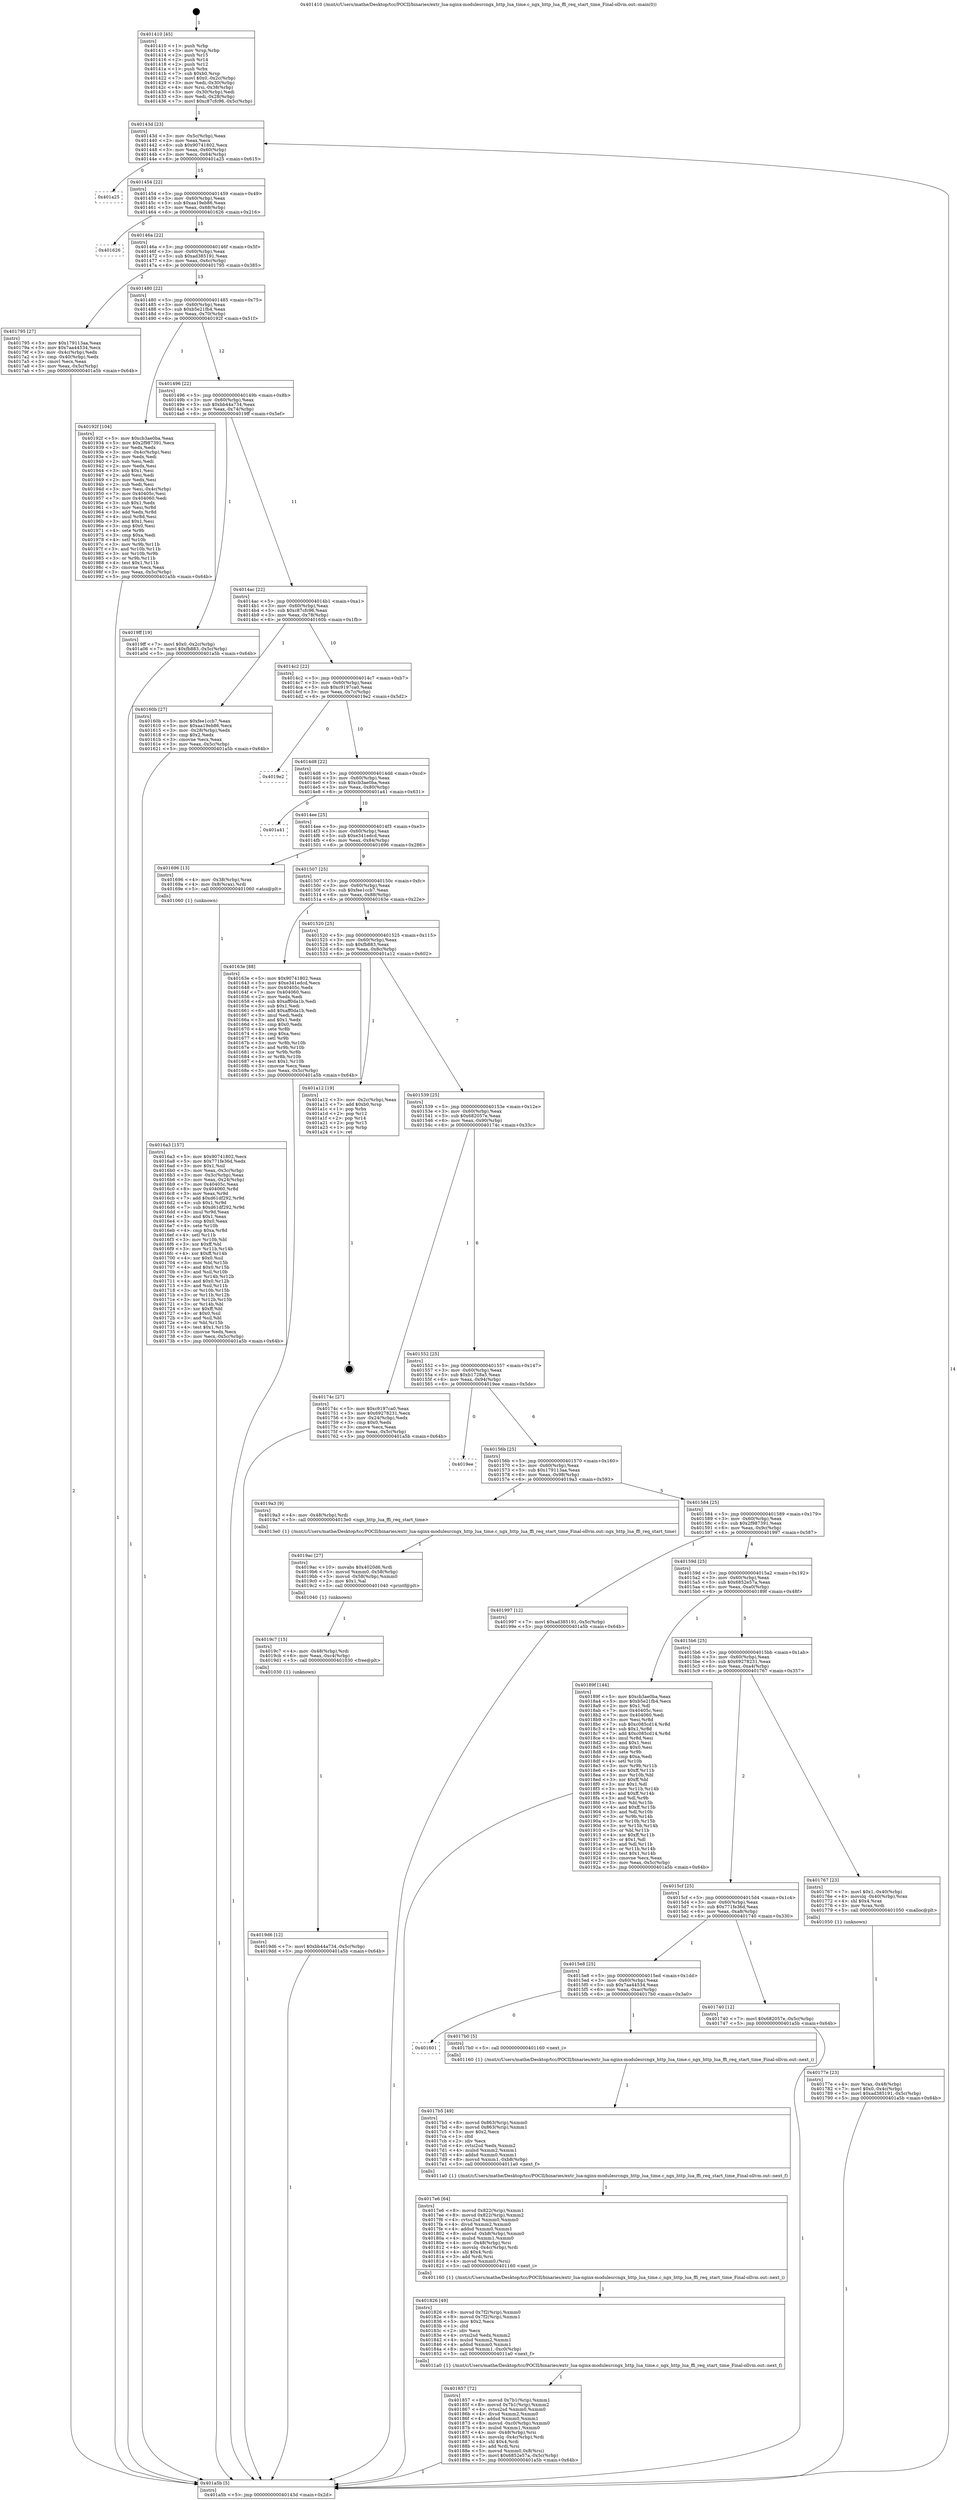 digraph "0x401410" {
  label = "0x401410 (/mnt/c/Users/mathe/Desktop/tcc/POCII/binaries/extr_lua-nginx-modulesrcngx_http_lua_time.c_ngx_http_lua_ffi_req_start_time_Final-ollvm.out::main(0))"
  labelloc = "t"
  node[shape=record]

  Entry [label="",width=0.3,height=0.3,shape=circle,fillcolor=black,style=filled]
  "0x40143d" [label="{
     0x40143d [23]\l
     | [instrs]\l
     &nbsp;&nbsp;0x40143d \<+3\>: mov -0x5c(%rbp),%eax\l
     &nbsp;&nbsp;0x401440 \<+2\>: mov %eax,%ecx\l
     &nbsp;&nbsp;0x401442 \<+6\>: sub $0x90741802,%ecx\l
     &nbsp;&nbsp;0x401448 \<+3\>: mov %eax,-0x60(%rbp)\l
     &nbsp;&nbsp;0x40144b \<+3\>: mov %ecx,-0x64(%rbp)\l
     &nbsp;&nbsp;0x40144e \<+6\>: je 0000000000401a25 \<main+0x615\>\l
  }"]
  "0x401a25" [label="{
     0x401a25\l
  }", style=dashed]
  "0x401454" [label="{
     0x401454 [22]\l
     | [instrs]\l
     &nbsp;&nbsp;0x401454 \<+5\>: jmp 0000000000401459 \<main+0x49\>\l
     &nbsp;&nbsp;0x401459 \<+3\>: mov -0x60(%rbp),%eax\l
     &nbsp;&nbsp;0x40145c \<+5\>: sub $0xaa19eb86,%eax\l
     &nbsp;&nbsp;0x401461 \<+3\>: mov %eax,-0x68(%rbp)\l
     &nbsp;&nbsp;0x401464 \<+6\>: je 0000000000401626 \<main+0x216\>\l
  }"]
  Exit [label="",width=0.3,height=0.3,shape=circle,fillcolor=black,style=filled,peripheries=2]
  "0x401626" [label="{
     0x401626\l
  }", style=dashed]
  "0x40146a" [label="{
     0x40146a [22]\l
     | [instrs]\l
     &nbsp;&nbsp;0x40146a \<+5\>: jmp 000000000040146f \<main+0x5f\>\l
     &nbsp;&nbsp;0x40146f \<+3\>: mov -0x60(%rbp),%eax\l
     &nbsp;&nbsp;0x401472 \<+5\>: sub $0xad385191,%eax\l
     &nbsp;&nbsp;0x401477 \<+3\>: mov %eax,-0x6c(%rbp)\l
     &nbsp;&nbsp;0x40147a \<+6\>: je 0000000000401795 \<main+0x385\>\l
  }"]
  "0x4019d6" [label="{
     0x4019d6 [12]\l
     | [instrs]\l
     &nbsp;&nbsp;0x4019d6 \<+7\>: movl $0xbb44a734,-0x5c(%rbp)\l
     &nbsp;&nbsp;0x4019dd \<+5\>: jmp 0000000000401a5b \<main+0x64b\>\l
  }"]
  "0x401795" [label="{
     0x401795 [27]\l
     | [instrs]\l
     &nbsp;&nbsp;0x401795 \<+5\>: mov $0x179113aa,%eax\l
     &nbsp;&nbsp;0x40179a \<+5\>: mov $0x7aa44534,%ecx\l
     &nbsp;&nbsp;0x40179f \<+3\>: mov -0x4c(%rbp),%edx\l
     &nbsp;&nbsp;0x4017a2 \<+3\>: cmp -0x40(%rbp),%edx\l
     &nbsp;&nbsp;0x4017a5 \<+3\>: cmovl %ecx,%eax\l
     &nbsp;&nbsp;0x4017a8 \<+3\>: mov %eax,-0x5c(%rbp)\l
     &nbsp;&nbsp;0x4017ab \<+5\>: jmp 0000000000401a5b \<main+0x64b\>\l
  }"]
  "0x401480" [label="{
     0x401480 [22]\l
     | [instrs]\l
     &nbsp;&nbsp;0x401480 \<+5\>: jmp 0000000000401485 \<main+0x75\>\l
     &nbsp;&nbsp;0x401485 \<+3\>: mov -0x60(%rbp),%eax\l
     &nbsp;&nbsp;0x401488 \<+5\>: sub $0xb5e21fb4,%eax\l
     &nbsp;&nbsp;0x40148d \<+3\>: mov %eax,-0x70(%rbp)\l
     &nbsp;&nbsp;0x401490 \<+6\>: je 000000000040192f \<main+0x51f\>\l
  }"]
  "0x4019c7" [label="{
     0x4019c7 [15]\l
     | [instrs]\l
     &nbsp;&nbsp;0x4019c7 \<+4\>: mov -0x48(%rbp),%rdi\l
     &nbsp;&nbsp;0x4019cb \<+6\>: mov %eax,-0xc4(%rbp)\l
     &nbsp;&nbsp;0x4019d1 \<+5\>: call 0000000000401030 \<free@plt\>\l
     | [calls]\l
     &nbsp;&nbsp;0x401030 \{1\} (unknown)\l
  }"]
  "0x40192f" [label="{
     0x40192f [104]\l
     | [instrs]\l
     &nbsp;&nbsp;0x40192f \<+5\>: mov $0xcb3ae0ba,%eax\l
     &nbsp;&nbsp;0x401934 \<+5\>: mov $0x2f987391,%ecx\l
     &nbsp;&nbsp;0x401939 \<+2\>: xor %edx,%edx\l
     &nbsp;&nbsp;0x40193b \<+3\>: mov -0x4c(%rbp),%esi\l
     &nbsp;&nbsp;0x40193e \<+2\>: mov %edx,%edi\l
     &nbsp;&nbsp;0x401940 \<+2\>: sub %esi,%edi\l
     &nbsp;&nbsp;0x401942 \<+2\>: mov %edx,%esi\l
     &nbsp;&nbsp;0x401944 \<+3\>: sub $0x1,%esi\l
     &nbsp;&nbsp;0x401947 \<+2\>: add %esi,%edi\l
     &nbsp;&nbsp;0x401949 \<+2\>: mov %edx,%esi\l
     &nbsp;&nbsp;0x40194b \<+2\>: sub %edi,%esi\l
     &nbsp;&nbsp;0x40194d \<+3\>: mov %esi,-0x4c(%rbp)\l
     &nbsp;&nbsp;0x401950 \<+7\>: mov 0x40405c,%esi\l
     &nbsp;&nbsp;0x401957 \<+7\>: mov 0x404060,%edi\l
     &nbsp;&nbsp;0x40195e \<+3\>: sub $0x1,%edx\l
     &nbsp;&nbsp;0x401961 \<+3\>: mov %esi,%r8d\l
     &nbsp;&nbsp;0x401964 \<+3\>: add %edx,%r8d\l
     &nbsp;&nbsp;0x401967 \<+4\>: imul %r8d,%esi\l
     &nbsp;&nbsp;0x40196b \<+3\>: and $0x1,%esi\l
     &nbsp;&nbsp;0x40196e \<+3\>: cmp $0x0,%esi\l
     &nbsp;&nbsp;0x401971 \<+4\>: sete %r9b\l
     &nbsp;&nbsp;0x401975 \<+3\>: cmp $0xa,%edi\l
     &nbsp;&nbsp;0x401978 \<+4\>: setl %r10b\l
     &nbsp;&nbsp;0x40197c \<+3\>: mov %r9b,%r11b\l
     &nbsp;&nbsp;0x40197f \<+3\>: and %r10b,%r11b\l
     &nbsp;&nbsp;0x401982 \<+3\>: xor %r10b,%r9b\l
     &nbsp;&nbsp;0x401985 \<+3\>: or %r9b,%r11b\l
     &nbsp;&nbsp;0x401988 \<+4\>: test $0x1,%r11b\l
     &nbsp;&nbsp;0x40198c \<+3\>: cmovne %ecx,%eax\l
     &nbsp;&nbsp;0x40198f \<+3\>: mov %eax,-0x5c(%rbp)\l
     &nbsp;&nbsp;0x401992 \<+5\>: jmp 0000000000401a5b \<main+0x64b\>\l
  }"]
  "0x401496" [label="{
     0x401496 [22]\l
     | [instrs]\l
     &nbsp;&nbsp;0x401496 \<+5\>: jmp 000000000040149b \<main+0x8b\>\l
     &nbsp;&nbsp;0x40149b \<+3\>: mov -0x60(%rbp),%eax\l
     &nbsp;&nbsp;0x40149e \<+5\>: sub $0xbb44a734,%eax\l
     &nbsp;&nbsp;0x4014a3 \<+3\>: mov %eax,-0x74(%rbp)\l
     &nbsp;&nbsp;0x4014a6 \<+6\>: je 00000000004019ff \<main+0x5ef\>\l
  }"]
  "0x4019ac" [label="{
     0x4019ac [27]\l
     | [instrs]\l
     &nbsp;&nbsp;0x4019ac \<+10\>: movabs $0x4020d6,%rdi\l
     &nbsp;&nbsp;0x4019b6 \<+5\>: movsd %xmm0,-0x58(%rbp)\l
     &nbsp;&nbsp;0x4019bb \<+5\>: movsd -0x58(%rbp),%xmm0\l
     &nbsp;&nbsp;0x4019c0 \<+2\>: mov $0x1,%al\l
     &nbsp;&nbsp;0x4019c2 \<+5\>: call 0000000000401040 \<printf@plt\>\l
     | [calls]\l
     &nbsp;&nbsp;0x401040 \{1\} (unknown)\l
  }"]
  "0x4019ff" [label="{
     0x4019ff [19]\l
     | [instrs]\l
     &nbsp;&nbsp;0x4019ff \<+7\>: movl $0x0,-0x2c(%rbp)\l
     &nbsp;&nbsp;0x401a06 \<+7\>: movl $0xfb883,-0x5c(%rbp)\l
     &nbsp;&nbsp;0x401a0d \<+5\>: jmp 0000000000401a5b \<main+0x64b\>\l
  }"]
  "0x4014ac" [label="{
     0x4014ac [22]\l
     | [instrs]\l
     &nbsp;&nbsp;0x4014ac \<+5\>: jmp 00000000004014b1 \<main+0xa1\>\l
     &nbsp;&nbsp;0x4014b1 \<+3\>: mov -0x60(%rbp),%eax\l
     &nbsp;&nbsp;0x4014b4 \<+5\>: sub $0xc87cfc96,%eax\l
     &nbsp;&nbsp;0x4014b9 \<+3\>: mov %eax,-0x78(%rbp)\l
     &nbsp;&nbsp;0x4014bc \<+6\>: je 000000000040160b \<main+0x1fb\>\l
  }"]
  "0x401857" [label="{
     0x401857 [72]\l
     | [instrs]\l
     &nbsp;&nbsp;0x401857 \<+8\>: movsd 0x7b1(%rip),%xmm1\l
     &nbsp;&nbsp;0x40185f \<+8\>: movsd 0x7b1(%rip),%xmm2\l
     &nbsp;&nbsp;0x401867 \<+4\>: cvtss2sd %xmm0,%xmm0\l
     &nbsp;&nbsp;0x40186b \<+4\>: divsd %xmm2,%xmm0\l
     &nbsp;&nbsp;0x40186f \<+4\>: addsd %xmm0,%xmm1\l
     &nbsp;&nbsp;0x401873 \<+8\>: movsd -0xc0(%rbp),%xmm0\l
     &nbsp;&nbsp;0x40187b \<+4\>: mulsd %xmm1,%xmm0\l
     &nbsp;&nbsp;0x40187f \<+4\>: mov -0x48(%rbp),%rsi\l
     &nbsp;&nbsp;0x401883 \<+4\>: movslq -0x4c(%rbp),%rdi\l
     &nbsp;&nbsp;0x401887 \<+4\>: shl $0x4,%rdi\l
     &nbsp;&nbsp;0x40188b \<+3\>: add %rdi,%rsi\l
     &nbsp;&nbsp;0x40188e \<+5\>: movsd %xmm0,0x8(%rsi)\l
     &nbsp;&nbsp;0x401893 \<+7\>: movl $0x6852e57a,-0x5c(%rbp)\l
     &nbsp;&nbsp;0x40189a \<+5\>: jmp 0000000000401a5b \<main+0x64b\>\l
  }"]
  "0x40160b" [label="{
     0x40160b [27]\l
     | [instrs]\l
     &nbsp;&nbsp;0x40160b \<+5\>: mov $0xfee1ccb7,%eax\l
     &nbsp;&nbsp;0x401610 \<+5\>: mov $0xaa19eb86,%ecx\l
     &nbsp;&nbsp;0x401615 \<+3\>: mov -0x28(%rbp),%edx\l
     &nbsp;&nbsp;0x401618 \<+3\>: cmp $0x2,%edx\l
     &nbsp;&nbsp;0x40161b \<+3\>: cmovne %ecx,%eax\l
     &nbsp;&nbsp;0x40161e \<+3\>: mov %eax,-0x5c(%rbp)\l
     &nbsp;&nbsp;0x401621 \<+5\>: jmp 0000000000401a5b \<main+0x64b\>\l
  }"]
  "0x4014c2" [label="{
     0x4014c2 [22]\l
     | [instrs]\l
     &nbsp;&nbsp;0x4014c2 \<+5\>: jmp 00000000004014c7 \<main+0xb7\>\l
     &nbsp;&nbsp;0x4014c7 \<+3\>: mov -0x60(%rbp),%eax\l
     &nbsp;&nbsp;0x4014ca \<+5\>: sub $0xc9197ca0,%eax\l
     &nbsp;&nbsp;0x4014cf \<+3\>: mov %eax,-0x7c(%rbp)\l
     &nbsp;&nbsp;0x4014d2 \<+6\>: je 00000000004019e2 \<main+0x5d2\>\l
  }"]
  "0x401a5b" [label="{
     0x401a5b [5]\l
     | [instrs]\l
     &nbsp;&nbsp;0x401a5b \<+5\>: jmp 000000000040143d \<main+0x2d\>\l
  }"]
  "0x401410" [label="{
     0x401410 [45]\l
     | [instrs]\l
     &nbsp;&nbsp;0x401410 \<+1\>: push %rbp\l
     &nbsp;&nbsp;0x401411 \<+3\>: mov %rsp,%rbp\l
     &nbsp;&nbsp;0x401414 \<+2\>: push %r15\l
     &nbsp;&nbsp;0x401416 \<+2\>: push %r14\l
     &nbsp;&nbsp;0x401418 \<+2\>: push %r12\l
     &nbsp;&nbsp;0x40141a \<+1\>: push %rbx\l
     &nbsp;&nbsp;0x40141b \<+7\>: sub $0xb0,%rsp\l
     &nbsp;&nbsp;0x401422 \<+7\>: movl $0x0,-0x2c(%rbp)\l
     &nbsp;&nbsp;0x401429 \<+3\>: mov %edi,-0x30(%rbp)\l
     &nbsp;&nbsp;0x40142c \<+4\>: mov %rsi,-0x38(%rbp)\l
     &nbsp;&nbsp;0x401430 \<+3\>: mov -0x30(%rbp),%edi\l
     &nbsp;&nbsp;0x401433 \<+3\>: mov %edi,-0x28(%rbp)\l
     &nbsp;&nbsp;0x401436 \<+7\>: movl $0xc87cfc96,-0x5c(%rbp)\l
  }"]
  "0x401826" [label="{
     0x401826 [49]\l
     | [instrs]\l
     &nbsp;&nbsp;0x401826 \<+8\>: movsd 0x7f2(%rip),%xmm0\l
     &nbsp;&nbsp;0x40182e \<+8\>: movsd 0x7f2(%rip),%xmm1\l
     &nbsp;&nbsp;0x401836 \<+5\>: mov $0x2,%ecx\l
     &nbsp;&nbsp;0x40183b \<+1\>: cltd\l
     &nbsp;&nbsp;0x40183c \<+2\>: idiv %ecx\l
     &nbsp;&nbsp;0x40183e \<+4\>: cvtsi2sd %edx,%xmm2\l
     &nbsp;&nbsp;0x401842 \<+4\>: mulsd %xmm2,%xmm1\l
     &nbsp;&nbsp;0x401846 \<+4\>: addsd %xmm0,%xmm1\l
     &nbsp;&nbsp;0x40184a \<+8\>: movsd %xmm1,-0xc0(%rbp)\l
     &nbsp;&nbsp;0x401852 \<+5\>: call 00000000004011a0 \<next_f\>\l
     | [calls]\l
     &nbsp;&nbsp;0x4011a0 \{1\} (/mnt/c/Users/mathe/Desktop/tcc/POCII/binaries/extr_lua-nginx-modulesrcngx_http_lua_time.c_ngx_http_lua_ffi_req_start_time_Final-ollvm.out::next_f)\l
  }"]
  "0x4019e2" [label="{
     0x4019e2\l
  }", style=dashed]
  "0x4014d8" [label="{
     0x4014d8 [22]\l
     | [instrs]\l
     &nbsp;&nbsp;0x4014d8 \<+5\>: jmp 00000000004014dd \<main+0xcd\>\l
     &nbsp;&nbsp;0x4014dd \<+3\>: mov -0x60(%rbp),%eax\l
     &nbsp;&nbsp;0x4014e0 \<+5\>: sub $0xcb3ae0ba,%eax\l
     &nbsp;&nbsp;0x4014e5 \<+3\>: mov %eax,-0x80(%rbp)\l
     &nbsp;&nbsp;0x4014e8 \<+6\>: je 0000000000401a41 \<main+0x631\>\l
  }"]
  "0x4017e6" [label="{
     0x4017e6 [64]\l
     | [instrs]\l
     &nbsp;&nbsp;0x4017e6 \<+8\>: movsd 0x822(%rip),%xmm1\l
     &nbsp;&nbsp;0x4017ee \<+8\>: movsd 0x822(%rip),%xmm2\l
     &nbsp;&nbsp;0x4017f6 \<+4\>: cvtss2sd %xmm0,%xmm0\l
     &nbsp;&nbsp;0x4017fa \<+4\>: divsd %xmm2,%xmm0\l
     &nbsp;&nbsp;0x4017fe \<+4\>: addsd %xmm0,%xmm1\l
     &nbsp;&nbsp;0x401802 \<+8\>: movsd -0xb8(%rbp),%xmm0\l
     &nbsp;&nbsp;0x40180a \<+4\>: mulsd %xmm1,%xmm0\l
     &nbsp;&nbsp;0x40180e \<+4\>: mov -0x48(%rbp),%rsi\l
     &nbsp;&nbsp;0x401812 \<+4\>: movslq -0x4c(%rbp),%rdi\l
     &nbsp;&nbsp;0x401816 \<+4\>: shl $0x4,%rdi\l
     &nbsp;&nbsp;0x40181a \<+3\>: add %rdi,%rsi\l
     &nbsp;&nbsp;0x40181d \<+4\>: movsd %xmm0,(%rsi)\l
     &nbsp;&nbsp;0x401821 \<+5\>: call 0000000000401160 \<next_i\>\l
     | [calls]\l
     &nbsp;&nbsp;0x401160 \{1\} (/mnt/c/Users/mathe/Desktop/tcc/POCII/binaries/extr_lua-nginx-modulesrcngx_http_lua_time.c_ngx_http_lua_ffi_req_start_time_Final-ollvm.out::next_i)\l
  }"]
  "0x401a41" [label="{
     0x401a41\l
  }", style=dashed]
  "0x4014ee" [label="{
     0x4014ee [25]\l
     | [instrs]\l
     &nbsp;&nbsp;0x4014ee \<+5\>: jmp 00000000004014f3 \<main+0xe3\>\l
     &nbsp;&nbsp;0x4014f3 \<+3\>: mov -0x60(%rbp),%eax\l
     &nbsp;&nbsp;0x4014f6 \<+5\>: sub $0xe341edcd,%eax\l
     &nbsp;&nbsp;0x4014fb \<+6\>: mov %eax,-0x84(%rbp)\l
     &nbsp;&nbsp;0x401501 \<+6\>: je 0000000000401696 \<main+0x286\>\l
  }"]
  "0x4017b5" [label="{
     0x4017b5 [49]\l
     | [instrs]\l
     &nbsp;&nbsp;0x4017b5 \<+8\>: movsd 0x863(%rip),%xmm0\l
     &nbsp;&nbsp;0x4017bd \<+8\>: movsd 0x863(%rip),%xmm1\l
     &nbsp;&nbsp;0x4017c5 \<+5\>: mov $0x2,%ecx\l
     &nbsp;&nbsp;0x4017ca \<+1\>: cltd\l
     &nbsp;&nbsp;0x4017cb \<+2\>: idiv %ecx\l
     &nbsp;&nbsp;0x4017cd \<+4\>: cvtsi2sd %edx,%xmm2\l
     &nbsp;&nbsp;0x4017d1 \<+4\>: mulsd %xmm2,%xmm1\l
     &nbsp;&nbsp;0x4017d5 \<+4\>: addsd %xmm0,%xmm1\l
     &nbsp;&nbsp;0x4017d9 \<+8\>: movsd %xmm1,-0xb8(%rbp)\l
     &nbsp;&nbsp;0x4017e1 \<+5\>: call 00000000004011a0 \<next_f\>\l
     | [calls]\l
     &nbsp;&nbsp;0x4011a0 \{1\} (/mnt/c/Users/mathe/Desktop/tcc/POCII/binaries/extr_lua-nginx-modulesrcngx_http_lua_time.c_ngx_http_lua_ffi_req_start_time_Final-ollvm.out::next_f)\l
  }"]
  "0x401696" [label="{
     0x401696 [13]\l
     | [instrs]\l
     &nbsp;&nbsp;0x401696 \<+4\>: mov -0x38(%rbp),%rax\l
     &nbsp;&nbsp;0x40169a \<+4\>: mov 0x8(%rax),%rdi\l
     &nbsp;&nbsp;0x40169e \<+5\>: call 0000000000401060 \<atoi@plt\>\l
     | [calls]\l
     &nbsp;&nbsp;0x401060 \{1\} (unknown)\l
  }"]
  "0x401507" [label="{
     0x401507 [25]\l
     | [instrs]\l
     &nbsp;&nbsp;0x401507 \<+5\>: jmp 000000000040150c \<main+0xfc\>\l
     &nbsp;&nbsp;0x40150c \<+3\>: mov -0x60(%rbp),%eax\l
     &nbsp;&nbsp;0x40150f \<+5\>: sub $0xfee1ccb7,%eax\l
     &nbsp;&nbsp;0x401514 \<+6\>: mov %eax,-0x88(%rbp)\l
     &nbsp;&nbsp;0x40151a \<+6\>: je 000000000040163e \<main+0x22e\>\l
  }"]
  "0x401601" [label="{
     0x401601\l
  }", style=dashed]
  "0x40163e" [label="{
     0x40163e [88]\l
     | [instrs]\l
     &nbsp;&nbsp;0x40163e \<+5\>: mov $0x90741802,%eax\l
     &nbsp;&nbsp;0x401643 \<+5\>: mov $0xe341edcd,%ecx\l
     &nbsp;&nbsp;0x401648 \<+7\>: mov 0x40405c,%edx\l
     &nbsp;&nbsp;0x40164f \<+7\>: mov 0x404060,%esi\l
     &nbsp;&nbsp;0x401656 \<+2\>: mov %edx,%edi\l
     &nbsp;&nbsp;0x401658 \<+6\>: sub $0xaff0da1b,%edi\l
     &nbsp;&nbsp;0x40165e \<+3\>: sub $0x1,%edi\l
     &nbsp;&nbsp;0x401661 \<+6\>: add $0xaff0da1b,%edi\l
     &nbsp;&nbsp;0x401667 \<+3\>: imul %edi,%edx\l
     &nbsp;&nbsp;0x40166a \<+3\>: and $0x1,%edx\l
     &nbsp;&nbsp;0x40166d \<+3\>: cmp $0x0,%edx\l
     &nbsp;&nbsp;0x401670 \<+4\>: sete %r8b\l
     &nbsp;&nbsp;0x401674 \<+3\>: cmp $0xa,%esi\l
     &nbsp;&nbsp;0x401677 \<+4\>: setl %r9b\l
     &nbsp;&nbsp;0x40167b \<+3\>: mov %r8b,%r10b\l
     &nbsp;&nbsp;0x40167e \<+3\>: and %r9b,%r10b\l
     &nbsp;&nbsp;0x401681 \<+3\>: xor %r9b,%r8b\l
     &nbsp;&nbsp;0x401684 \<+3\>: or %r8b,%r10b\l
     &nbsp;&nbsp;0x401687 \<+4\>: test $0x1,%r10b\l
     &nbsp;&nbsp;0x40168b \<+3\>: cmovne %ecx,%eax\l
     &nbsp;&nbsp;0x40168e \<+3\>: mov %eax,-0x5c(%rbp)\l
     &nbsp;&nbsp;0x401691 \<+5\>: jmp 0000000000401a5b \<main+0x64b\>\l
  }"]
  "0x401520" [label="{
     0x401520 [25]\l
     | [instrs]\l
     &nbsp;&nbsp;0x401520 \<+5\>: jmp 0000000000401525 \<main+0x115\>\l
     &nbsp;&nbsp;0x401525 \<+3\>: mov -0x60(%rbp),%eax\l
     &nbsp;&nbsp;0x401528 \<+5\>: sub $0xfb883,%eax\l
     &nbsp;&nbsp;0x40152d \<+6\>: mov %eax,-0x8c(%rbp)\l
     &nbsp;&nbsp;0x401533 \<+6\>: je 0000000000401a12 \<main+0x602\>\l
  }"]
  "0x4016a3" [label="{
     0x4016a3 [157]\l
     | [instrs]\l
     &nbsp;&nbsp;0x4016a3 \<+5\>: mov $0x90741802,%ecx\l
     &nbsp;&nbsp;0x4016a8 \<+5\>: mov $0x771fe36d,%edx\l
     &nbsp;&nbsp;0x4016ad \<+3\>: mov $0x1,%sil\l
     &nbsp;&nbsp;0x4016b0 \<+3\>: mov %eax,-0x3c(%rbp)\l
     &nbsp;&nbsp;0x4016b3 \<+3\>: mov -0x3c(%rbp),%eax\l
     &nbsp;&nbsp;0x4016b6 \<+3\>: mov %eax,-0x24(%rbp)\l
     &nbsp;&nbsp;0x4016b9 \<+7\>: mov 0x40405c,%eax\l
     &nbsp;&nbsp;0x4016c0 \<+8\>: mov 0x404060,%r8d\l
     &nbsp;&nbsp;0x4016c8 \<+3\>: mov %eax,%r9d\l
     &nbsp;&nbsp;0x4016cb \<+7\>: add $0xd61df292,%r9d\l
     &nbsp;&nbsp;0x4016d2 \<+4\>: sub $0x1,%r9d\l
     &nbsp;&nbsp;0x4016d6 \<+7\>: sub $0xd61df292,%r9d\l
     &nbsp;&nbsp;0x4016dd \<+4\>: imul %r9d,%eax\l
     &nbsp;&nbsp;0x4016e1 \<+3\>: and $0x1,%eax\l
     &nbsp;&nbsp;0x4016e4 \<+3\>: cmp $0x0,%eax\l
     &nbsp;&nbsp;0x4016e7 \<+4\>: sete %r10b\l
     &nbsp;&nbsp;0x4016eb \<+4\>: cmp $0xa,%r8d\l
     &nbsp;&nbsp;0x4016ef \<+4\>: setl %r11b\l
     &nbsp;&nbsp;0x4016f3 \<+3\>: mov %r10b,%bl\l
     &nbsp;&nbsp;0x4016f6 \<+3\>: xor $0xff,%bl\l
     &nbsp;&nbsp;0x4016f9 \<+3\>: mov %r11b,%r14b\l
     &nbsp;&nbsp;0x4016fc \<+4\>: xor $0xff,%r14b\l
     &nbsp;&nbsp;0x401700 \<+4\>: xor $0x0,%sil\l
     &nbsp;&nbsp;0x401704 \<+3\>: mov %bl,%r15b\l
     &nbsp;&nbsp;0x401707 \<+4\>: and $0x0,%r15b\l
     &nbsp;&nbsp;0x40170b \<+3\>: and %sil,%r10b\l
     &nbsp;&nbsp;0x40170e \<+3\>: mov %r14b,%r12b\l
     &nbsp;&nbsp;0x401711 \<+4\>: and $0x0,%r12b\l
     &nbsp;&nbsp;0x401715 \<+3\>: and %sil,%r11b\l
     &nbsp;&nbsp;0x401718 \<+3\>: or %r10b,%r15b\l
     &nbsp;&nbsp;0x40171b \<+3\>: or %r11b,%r12b\l
     &nbsp;&nbsp;0x40171e \<+3\>: xor %r12b,%r15b\l
     &nbsp;&nbsp;0x401721 \<+3\>: or %r14b,%bl\l
     &nbsp;&nbsp;0x401724 \<+3\>: xor $0xff,%bl\l
     &nbsp;&nbsp;0x401727 \<+4\>: or $0x0,%sil\l
     &nbsp;&nbsp;0x40172b \<+3\>: and %sil,%bl\l
     &nbsp;&nbsp;0x40172e \<+3\>: or %bl,%r15b\l
     &nbsp;&nbsp;0x401731 \<+4\>: test $0x1,%r15b\l
     &nbsp;&nbsp;0x401735 \<+3\>: cmovne %edx,%ecx\l
     &nbsp;&nbsp;0x401738 \<+3\>: mov %ecx,-0x5c(%rbp)\l
     &nbsp;&nbsp;0x40173b \<+5\>: jmp 0000000000401a5b \<main+0x64b\>\l
  }"]
  "0x4017b0" [label="{
     0x4017b0 [5]\l
     | [instrs]\l
     &nbsp;&nbsp;0x4017b0 \<+5\>: call 0000000000401160 \<next_i\>\l
     | [calls]\l
     &nbsp;&nbsp;0x401160 \{1\} (/mnt/c/Users/mathe/Desktop/tcc/POCII/binaries/extr_lua-nginx-modulesrcngx_http_lua_time.c_ngx_http_lua_ffi_req_start_time_Final-ollvm.out::next_i)\l
  }"]
  "0x401a12" [label="{
     0x401a12 [19]\l
     | [instrs]\l
     &nbsp;&nbsp;0x401a12 \<+3\>: mov -0x2c(%rbp),%eax\l
     &nbsp;&nbsp;0x401a15 \<+7\>: add $0xb0,%rsp\l
     &nbsp;&nbsp;0x401a1c \<+1\>: pop %rbx\l
     &nbsp;&nbsp;0x401a1d \<+2\>: pop %r12\l
     &nbsp;&nbsp;0x401a1f \<+2\>: pop %r14\l
     &nbsp;&nbsp;0x401a21 \<+2\>: pop %r15\l
     &nbsp;&nbsp;0x401a23 \<+1\>: pop %rbp\l
     &nbsp;&nbsp;0x401a24 \<+1\>: ret\l
  }"]
  "0x401539" [label="{
     0x401539 [25]\l
     | [instrs]\l
     &nbsp;&nbsp;0x401539 \<+5\>: jmp 000000000040153e \<main+0x12e\>\l
     &nbsp;&nbsp;0x40153e \<+3\>: mov -0x60(%rbp),%eax\l
     &nbsp;&nbsp;0x401541 \<+5\>: sub $0x682057e,%eax\l
     &nbsp;&nbsp;0x401546 \<+6\>: mov %eax,-0x90(%rbp)\l
     &nbsp;&nbsp;0x40154c \<+6\>: je 000000000040174c \<main+0x33c\>\l
  }"]
  "0x40177e" [label="{
     0x40177e [23]\l
     | [instrs]\l
     &nbsp;&nbsp;0x40177e \<+4\>: mov %rax,-0x48(%rbp)\l
     &nbsp;&nbsp;0x401782 \<+7\>: movl $0x0,-0x4c(%rbp)\l
     &nbsp;&nbsp;0x401789 \<+7\>: movl $0xad385191,-0x5c(%rbp)\l
     &nbsp;&nbsp;0x401790 \<+5\>: jmp 0000000000401a5b \<main+0x64b\>\l
  }"]
  "0x40174c" [label="{
     0x40174c [27]\l
     | [instrs]\l
     &nbsp;&nbsp;0x40174c \<+5\>: mov $0xc9197ca0,%eax\l
     &nbsp;&nbsp;0x401751 \<+5\>: mov $0x69278231,%ecx\l
     &nbsp;&nbsp;0x401756 \<+3\>: mov -0x24(%rbp),%edx\l
     &nbsp;&nbsp;0x401759 \<+3\>: cmp $0x0,%edx\l
     &nbsp;&nbsp;0x40175c \<+3\>: cmove %ecx,%eax\l
     &nbsp;&nbsp;0x40175f \<+3\>: mov %eax,-0x5c(%rbp)\l
     &nbsp;&nbsp;0x401762 \<+5\>: jmp 0000000000401a5b \<main+0x64b\>\l
  }"]
  "0x401552" [label="{
     0x401552 [25]\l
     | [instrs]\l
     &nbsp;&nbsp;0x401552 \<+5\>: jmp 0000000000401557 \<main+0x147\>\l
     &nbsp;&nbsp;0x401557 \<+3\>: mov -0x60(%rbp),%eax\l
     &nbsp;&nbsp;0x40155a \<+5\>: sub $0xb1728a5,%eax\l
     &nbsp;&nbsp;0x40155f \<+6\>: mov %eax,-0x94(%rbp)\l
     &nbsp;&nbsp;0x401565 \<+6\>: je 00000000004019ee \<main+0x5de\>\l
  }"]
  "0x4015e8" [label="{
     0x4015e8 [25]\l
     | [instrs]\l
     &nbsp;&nbsp;0x4015e8 \<+5\>: jmp 00000000004015ed \<main+0x1dd\>\l
     &nbsp;&nbsp;0x4015ed \<+3\>: mov -0x60(%rbp),%eax\l
     &nbsp;&nbsp;0x4015f0 \<+5\>: sub $0x7aa44534,%eax\l
     &nbsp;&nbsp;0x4015f5 \<+6\>: mov %eax,-0xac(%rbp)\l
     &nbsp;&nbsp;0x4015fb \<+6\>: je 00000000004017b0 \<main+0x3a0\>\l
  }"]
  "0x4019ee" [label="{
     0x4019ee\l
  }", style=dashed]
  "0x40156b" [label="{
     0x40156b [25]\l
     | [instrs]\l
     &nbsp;&nbsp;0x40156b \<+5\>: jmp 0000000000401570 \<main+0x160\>\l
     &nbsp;&nbsp;0x401570 \<+3\>: mov -0x60(%rbp),%eax\l
     &nbsp;&nbsp;0x401573 \<+5\>: sub $0x179113aa,%eax\l
     &nbsp;&nbsp;0x401578 \<+6\>: mov %eax,-0x98(%rbp)\l
     &nbsp;&nbsp;0x40157e \<+6\>: je 00000000004019a3 \<main+0x593\>\l
  }"]
  "0x401740" [label="{
     0x401740 [12]\l
     | [instrs]\l
     &nbsp;&nbsp;0x401740 \<+7\>: movl $0x682057e,-0x5c(%rbp)\l
     &nbsp;&nbsp;0x401747 \<+5\>: jmp 0000000000401a5b \<main+0x64b\>\l
  }"]
  "0x4019a3" [label="{
     0x4019a3 [9]\l
     | [instrs]\l
     &nbsp;&nbsp;0x4019a3 \<+4\>: mov -0x48(%rbp),%rdi\l
     &nbsp;&nbsp;0x4019a7 \<+5\>: call 00000000004013e0 \<ngx_http_lua_ffi_req_start_time\>\l
     | [calls]\l
     &nbsp;&nbsp;0x4013e0 \{1\} (/mnt/c/Users/mathe/Desktop/tcc/POCII/binaries/extr_lua-nginx-modulesrcngx_http_lua_time.c_ngx_http_lua_ffi_req_start_time_Final-ollvm.out::ngx_http_lua_ffi_req_start_time)\l
  }"]
  "0x401584" [label="{
     0x401584 [25]\l
     | [instrs]\l
     &nbsp;&nbsp;0x401584 \<+5\>: jmp 0000000000401589 \<main+0x179\>\l
     &nbsp;&nbsp;0x401589 \<+3\>: mov -0x60(%rbp),%eax\l
     &nbsp;&nbsp;0x40158c \<+5\>: sub $0x2f987391,%eax\l
     &nbsp;&nbsp;0x401591 \<+6\>: mov %eax,-0x9c(%rbp)\l
     &nbsp;&nbsp;0x401597 \<+6\>: je 0000000000401997 \<main+0x587\>\l
  }"]
  "0x4015cf" [label="{
     0x4015cf [25]\l
     | [instrs]\l
     &nbsp;&nbsp;0x4015cf \<+5\>: jmp 00000000004015d4 \<main+0x1c4\>\l
     &nbsp;&nbsp;0x4015d4 \<+3\>: mov -0x60(%rbp),%eax\l
     &nbsp;&nbsp;0x4015d7 \<+5\>: sub $0x771fe36d,%eax\l
     &nbsp;&nbsp;0x4015dc \<+6\>: mov %eax,-0xa8(%rbp)\l
     &nbsp;&nbsp;0x4015e2 \<+6\>: je 0000000000401740 \<main+0x330\>\l
  }"]
  "0x401997" [label="{
     0x401997 [12]\l
     | [instrs]\l
     &nbsp;&nbsp;0x401997 \<+7\>: movl $0xad385191,-0x5c(%rbp)\l
     &nbsp;&nbsp;0x40199e \<+5\>: jmp 0000000000401a5b \<main+0x64b\>\l
  }"]
  "0x40159d" [label="{
     0x40159d [25]\l
     | [instrs]\l
     &nbsp;&nbsp;0x40159d \<+5\>: jmp 00000000004015a2 \<main+0x192\>\l
     &nbsp;&nbsp;0x4015a2 \<+3\>: mov -0x60(%rbp),%eax\l
     &nbsp;&nbsp;0x4015a5 \<+5\>: sub $0x6852e57a,%eax\l
     &nbsp;&nbsp;0x4015aa \<+6\>: mov %eax,-0xa0(%rbp)\l
     &nbsp;&nbsp;0x4015b0 \<+6\>: je 000000000040189f \<main+0x48f\>\l
  }"]
  "0x401767" [label="{
     0x401767 [23]\l
     | [instrs]\l
     &nbsp;&nbsp;0x401767 \<+7\>: movl $0x1,-0x40(%rbp)\l
     &nbsp;&nbsp;0x40176e \<+4\>: movslq -0x40(%rbp),%rax\l
     &nbsp;&nbsp;0x401772 \<+4\>: shl $0x4,%rax\l
     &nbsp;&nbsp;0x401776 \<+3\>: mov %rax,%rdi\l
     &nbsp;&nbsp;0x401779 \<+5\>: call 0000000000401050 \<malloc@plt\>\l
     | [calls]\l
     &nbsp;&nbsp;0x401050 \{1\} (unknown)\l
  }"]
  "0x40189f" [label="{
     0x40189f [144]\l
     | [instrs]\l
     &nbsp;&nbsp;0x40189f \<+5\>: mov $0xcb3ae0ba,%eax\l
     &nbsp;&nbsp;0x4018a4 \<+5\>: mov $0xb5e21fb4,%ecx\l
     &nbsp;&nbsp;0x4018a9 \<+2\>: mov $0x1,%dl\l
     &nbsp;&nbsp;0x4018ab \<+7\>: mov 0x40405c,%esi\l
     &nbsp;&nbsp;0x4018b2 \<+7\>: mov 0x404060,%edi\l
     &nbsp;&nbsp;0x4018b9 \<+3\>: mov %esi,%r8d\l
     &nbsp;&nbsp;0x4018bc \<+7\>: sub $0xc085cd14,%r8d\l
     &nbsp;&nbsp;0x4018c3 \<+4\>: sub $0x1,%r8d\l
     &nbsp;&nbsp;0x4018c7 \<+7\>: add $0xc085cd14,%r8d\l
     &nbsp;&nbsp;0x4018ce \<+4\>: imul %r8d,%esi\l
     &nbsp;&nbsp;0x4018d2 \<+3\>: and $0x1,%esi\l
     &nbsp;&nbsp;0x4018d5 \<+3\>: cmp $0x0,%esi\l
     &nbsp;&nbsp;0x4018d8 \<+4\>: sete %r9b\l
     &nbsp;&nbsp;0x4018dc \<+3\>: cmp $0xa,%edi\l
     &nbsp;&nbsp;0x4018df \<+4\>: setl %r10b\l
     &nbsp;&nbsp;0x4018e3 \<+3\>: mov %r9b,%r11b\l
     &nbsp;&nbsp;0x4018e6 \<+4\>: xor $0xff,%r11b\l
     &nbsp;&nbsp;0x4018ea \<+3\>: mov %r10b,%bl\l
     &nbsp;&nbsp;0x4018ed \<+3\>: xor $0xff,%bl\l
     &nbsp;&nbsp;0x4018f0 \<+3\>: xor $0x1,%dl\l
     &nbsp;&nbsp;0x4018f3 \<+3\>: mov %r11b,%r14b\l
     &nbsp;&nbsp;0x4018f6 \<+4\>: and $0xff,%r14b\l
     &nbsp;&nbsp;0x4018fa \<+3\>: and %dl,%r9b\l
     &nbsp;&nbsp;0x4018fd \<+3\>: mov %bl,%r15b\l
     &nbsp;&nbsp;0x401900 \<+4\>: and $0xff,%r15b\l
     &nbsp;&nbsp;0x401904 \<+3\>: and %dl,%r10b\l
     &nbsp;&nbsp;0x401907 \<+3\>: or %r9b,%r14b\l
     &nbsp;&nbsp;0x40190a \<+3\>: or %r10b,%r15b\l
     &nbsp;&nbsp;0x40190d \<+3\>: xor %r15b,%r14b\l
     &nbsp;&nbsp;0x401910 \<+3\>: or %bl,%r11b\l
     &nbsp;&nbsp;0x401913 \<+4\>: xor $0xff,%r11b\l
     &nbsp;&nbsp;0x401917 \<+3\>: or $0x1,%dl\l
     &nbsp;&nbsp;0x40191a \<+3\>: and %dl,%r11b\l
     &nbsp;&nbsp;0x40191d \<+3\>: or %r11b,%r14b\l
     &nbsp;&nbsp;0x401920 \<+4\>: test $0x1,%r14b\l
     &nbsp;&nbsp;0x401924 \<+3\>: cmovne %ecx,%eax\l
     &nbsp;&nbsp;0x401927 \<+3\>: mov %eax,-0x5c(%rbp)\l
     &nbsp;&nbsp;0x40192a \<+5\>: jmp 0000000000401a5b \<main+0x64b\>\l
  }"]
  "0x4015b6" [label="{
     0x4015b6 [25]\l
     | [instrs]\l
     &nbsp;&nbsp;0x4015b6 \<+5\>: jmp 00000000004015bb \<main+0x1ab\>\l
     &nbsp;&nbsp;0x4015bb \<+3\>: mov -0x60(%rbp),%eax\l
     &nbsp;&nbsp;0x4015be \<+5\>: sub $0x69278231,%eax\l
     &nbsp;&nbsp;0x4015c3 \<+6\>: mov %eax,-0xa4(%rbp)\l
     &nbsp;&nbsp;0x4015c9 \<+6\>: je 0000000000401767 \<main+0x357\>\l
  }"]
  Entry -> "0x401410" [label=" 1"]
  "0x40143d" -> "0x401a25" [label=" 0"]
  "0x40143d" -> "0x401454" [label=" 15"]
  "0x401a12" -> Exit [label=" 1"]
  "0x401454" -> "0x401626" [label=" 0"]
  "0x401454" -> "0x40146a" [label=" 15"]
  "0x4019ff" -> "0x401a5b" [label=" 1"]
  "0x40146a" -> "0x401795" [label=" 2"]
  "0x40146a" -> "0x401480" [label=" 13"]
  "0x4019d6" -> "0x401a5b" [label=" 1"]
  "0x401480" -> "0x40192f" [label=" 1"]
  "0x401480" -> "0x401496" [label=" 12"]
  "0x4019c7" -> "0x4019d6" [label=" 1"]
  "0x401496" -> "0x4019ff" [label=" 1"]
  "0x401496" -> "0x4014ac" [label=" 11"]
  "0x4019ac" -> "0x4019c7" [label=" 1"]
  "0x4014ac" -> "0x40160b" [label=" 1"]
  "0x4014ac" -> "0x4014c2" [label=" 10"]
  "0x40160b" -> "0x401a5b" [label=" 1"]
  "0x401410" -> "0x40143d" [label=" 1"]
  "0x401a5b" -> "0x40143d" [label=" 14"]
  "0x4019a3" -> "0x4019ac" [label=" 1"]
  "0x4014c2" -> "0x4019e2" [label=" 0"]
  "0x4014c2" -> "0x4014d8" [label=" 10"]
  "0x401997" -> "0x401a5b" [label=" 1"]
  "0x4014d8" -> "0x401a41" [label=" 0"]
  "0x4014d8" -> "0x4014ee" [label=" 10"]
  "0x40192f" -> "0x401a5b" [label=" 1"]
  "0x4014ee" -> "0x401696" [label=" 1"]
  "0x4014ee" -> "0x401507" [label=" 9"]
  "0x40189f" -> "0x401a5b" [label=" 1"]
  "0x401507" -> "0x40163e" [label=" 1"]
  "0x401507" -> "0x401520" [label=" 8"]
  "0x40163e" -> "0x401a5b" [label=" 1"]
  "0x401696" -> "0x4016a3" [label=" 1"]
  "0x4016a3" -> "0x401a5b" [label=" 1"]
  "0x401857" -> "0x401a5b" [label=" 1"]
  "0x401520" -> "0x401a12" [label=" 1"]
  "0x401520" -> "0x401539" [label=" 7"]
  "0x401826" -> "0x401857" [label=" 1"]
  "0x401539" -> "0x40174c" [label=" 1"]
  "0x401539" -> "0x401552" [label=" 6"]
  "0x4017b5" -> "0x4017e6" [label=" 1"]
  "0x401552" -> "0x4019ee" [label=" 0"]
  "0x401552" -> "0x40156b" [label=" 6"]
  "0x4017b0" -> "0x4017b5" [label=" 1"]
  "0x40156b" -> "0x4019a3" [label=" 1"]
  "0x40156b" -> "0x401584" [label=" 5"]
  "0x4015e8" -> "0x401601" [label=" 0"]
  "0x401584" -> "0x401997" [label=" 1"]
  "0x401584" -> "0x40159d" [label=" 4"]
  "0x4017e6" -> "0x401826" [label=" 1"]
  "0x40159d" -> "0x40189f" [label=" 1"]
  "0x40159d" -> "0x4015b6" [label=" 3"]
  "0x401795" -> "0x401a5b" [label=" 2"]
  "0x4015b6" -> "0x401767" [label=" 1"]
  "0x4015b6" -> "0x4015cf" [label=" 2"]
  "0x4015e8" -> "0x4017b0" [label=" 1"]
  "0x4015cf" -> "0x401740" [label=" 1"]
  "0x4015cf" -> "0x4015e8" [label=" 1"]
  "0x401740" -> "0x401a5b" [label=" 1"]
  "0x40174c" -> "0x401a5b" [label=" 1"]
  "0x401767" -> "0x40177e" [label=" 1"]
  "0x40177e" -> "0x401a5b" [label=" 1"]
}
